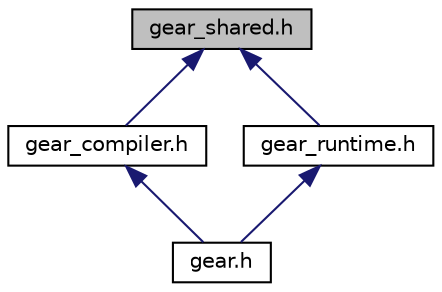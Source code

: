 digraph "gear_shared.h"
{
  edge [fontname="Helvetica",fontsize="10",labelfontname="Helvetica",labelfontsize="10"];
  node [fontname="Helvetica",fontsize="10",shape=record];
  Node8 [label="gear_shared.h",height=0.2,width=0.4,color="black", fillcolor="grey75", style="filled", fontcolor="black"];
  Node8 -> Node9 [dir="back",color="midnightblue",fontsize="10",style="solid",fontname="Helvetica"];
  Node9 [label="gear_compiler.h",height=0.2,width=0.4,color="black", fillcolor="white", style="filled",URL="$gear__compiler_8h.html",tooltip="Complete interface definitions for the compiler. "];
  Node9 -> Node10 [dir="back",color="midnightblue",fontsize="10",style="solid",fontname="Helvetica"];
  Node10 [label="gear.h",height=0.2,width=0.4,color="black", fillcolor="white", style="filled",URL="$gear_8h.html",tooltip="Imports both runtime and compiler interfaces. "];
  Node8 -> Node11 [dir="back",color="midnightblue",fontsize="10",style="solid",fontname="Helvetica"];
  Node11 [label="gear_runtime.h",height=0.2,width=0.4,color="black", fillcolor="white", style="filled",URL="$gear__runtime_8h.html",tooltip="Complete interface definitions for the runtime. "];
  Node11 -> Node10 [dir="back",color="midnightblue",fontsize="10",style="solid",fontname="Helvetica"];
}
